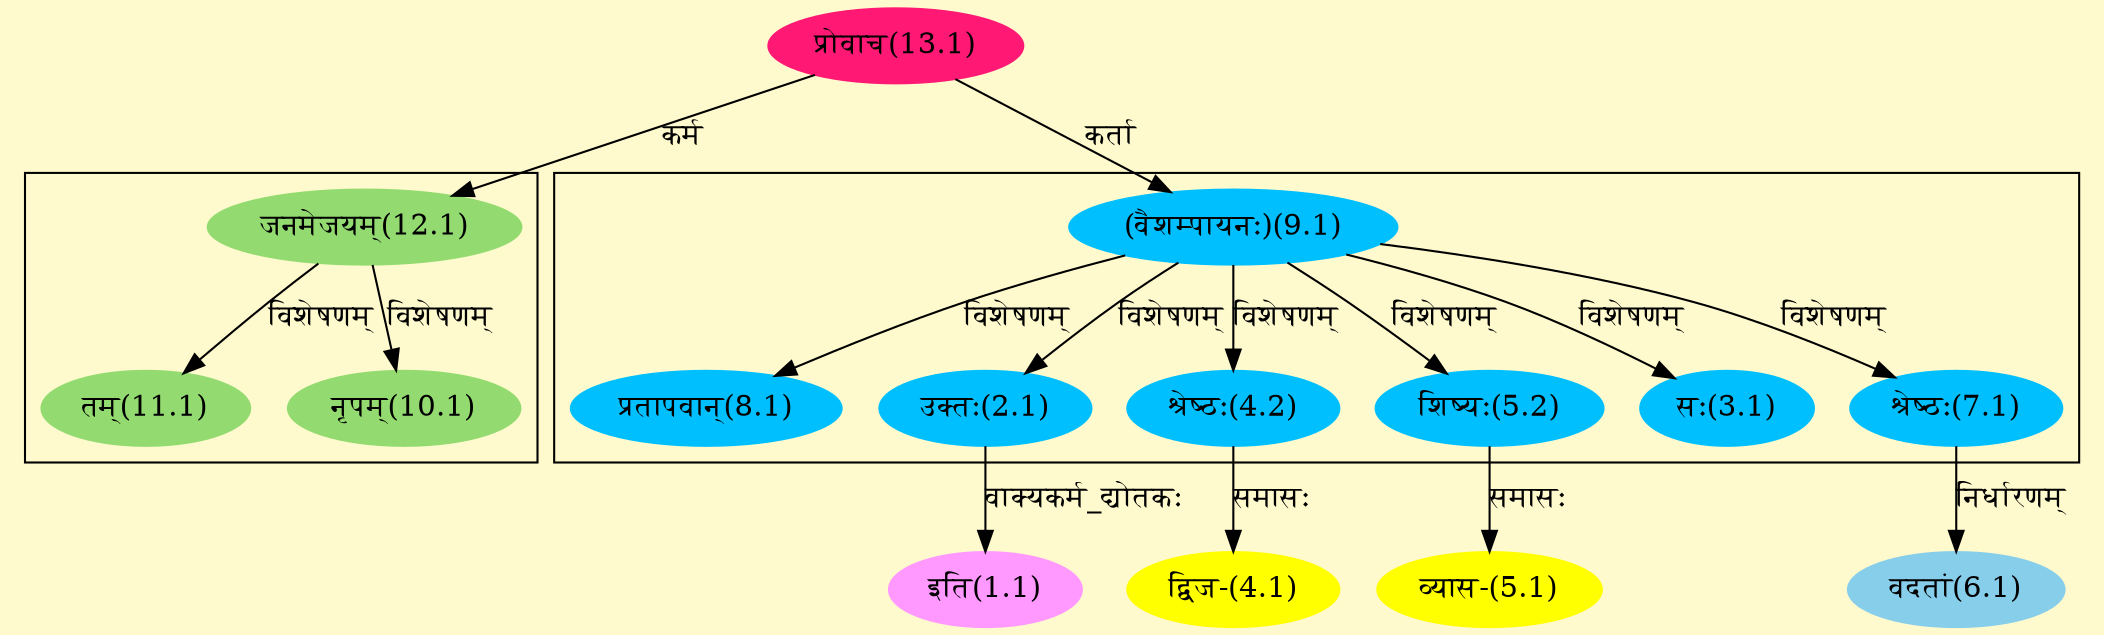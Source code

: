 digraph G{
rankdir=BT;
 compound=true;
 bgcolor="lemonchiffon1";

subgraph cluster_1{
Node2_1 [style=filled, color="#00BFFF" label = "उक्तः(2.1)"]
Node9_1 [style=filled, color="#00BFFF" label = "(वैशम्पायनः)(9.1)"]
Node3_1 [style=filled, color="#00BFFF" label = "सः(3.1)"]
Node4_2 [style=filled, color="#00BFFF" label = "श्रेष्ठः(4.2)"]
Node5_2 [style=filled, color="#00BFFF" label = "शिष्यः(5.2)"]
Node7_1 [style=filled, color="#00BFFF" label = "श्रेष्ठः(7.1)"]
Node8_1 [style=filled, color="#00BFFF" label = "प्रतापवान्(8.1)"]

}

subgraph cluster_2{
Node10_1 [style=filled, color="#93DB70" label = "नृपम्(10.1)"]
Node12_1 [style=filled, color="#93DB70" label = "जनमेजयम्(12.1)"]
Node11_1 [style=filled, color="#93DB70" label = "तम्(11.1)"]

}
Node1_1 [style=filled, color="#FF99FF" label = "इति(1.1)"]
Node2_1 [style=filled, color="#00BFFF" label = "उक्तः(2.1)"]
Node4_1 [style=filled, color="#FFFF00" label = "द्विज-(4.1)"]
Node4_2 [style=filled, color="#00BFFF" label = "श्रेष्ठः(4.2)"]
Node5_1 [style=filled, color="#FFFF00" label = "व्यास-(5.1)"]
Node5_2 [style=filled, color="#00BFFF" label = "शिष्यः(5.2)"]
Node6_1 [style=filled, color="#87CEEB" label = "वदतां(6.1)"]
Node7_1 [style=filled, color="#00BFFF" label = "श्रेष्ठः(7.1)"]
Node9_1 [style=filled, color="#00BFFF" label = "(वैशम्पायनः)(9.1)"]
Node13_1 [style=filled, color="#FF1975" label = "प्रोवाच(13.1)"]
Node12_1 [style=filled, color="#93DB70" label = "जनमेजयम्(12.1)"]
/* Start of Relations section */

Node1_1 -> Node2_1 [  label="वाक्यकर्म_द्योतकः"  dir="back" ]
Node2_1 -> Node9_1 [  label="विशेषणम्"  dir="back" ]
Node3_1 -> Node9_1 [  label="विशेषणम्"  dir="back" ]
Node4_1 -> Node4_2 [  label="समासः"  dir="back" ]
Node4_2 -> Node9_1 [  label="विशेषणम्"  dir="back" ]
Node5_1 -> Node5_2 [  label="समासः"  dir="back" ]
Node5_2 -> Node9_1 [  label="विशेषणम्"  dir="back" ]
Node6_1 -> Node7_1 [  label="निर्धारणम्"  dir="back" ]
Node7_1 -> Node9_1 [  label="विशेषणम्"  dir="back" ]
Node8_1 -> Node9_1 [  label="विशेषणम्"  dir="back" ]
Node9_1 -> Node13_1 [  label="कर्ता"  dir="back" ]
Node10_1 -> Node12_1 [  label="विशेषणम्"  dir="back" ]
Node11_1 -> Node12_1 [  label="विशेषणम्"  dir="back" ]
Node12_1 -> Node13_1 [  label="कर्म"  dir="back" ]
}
